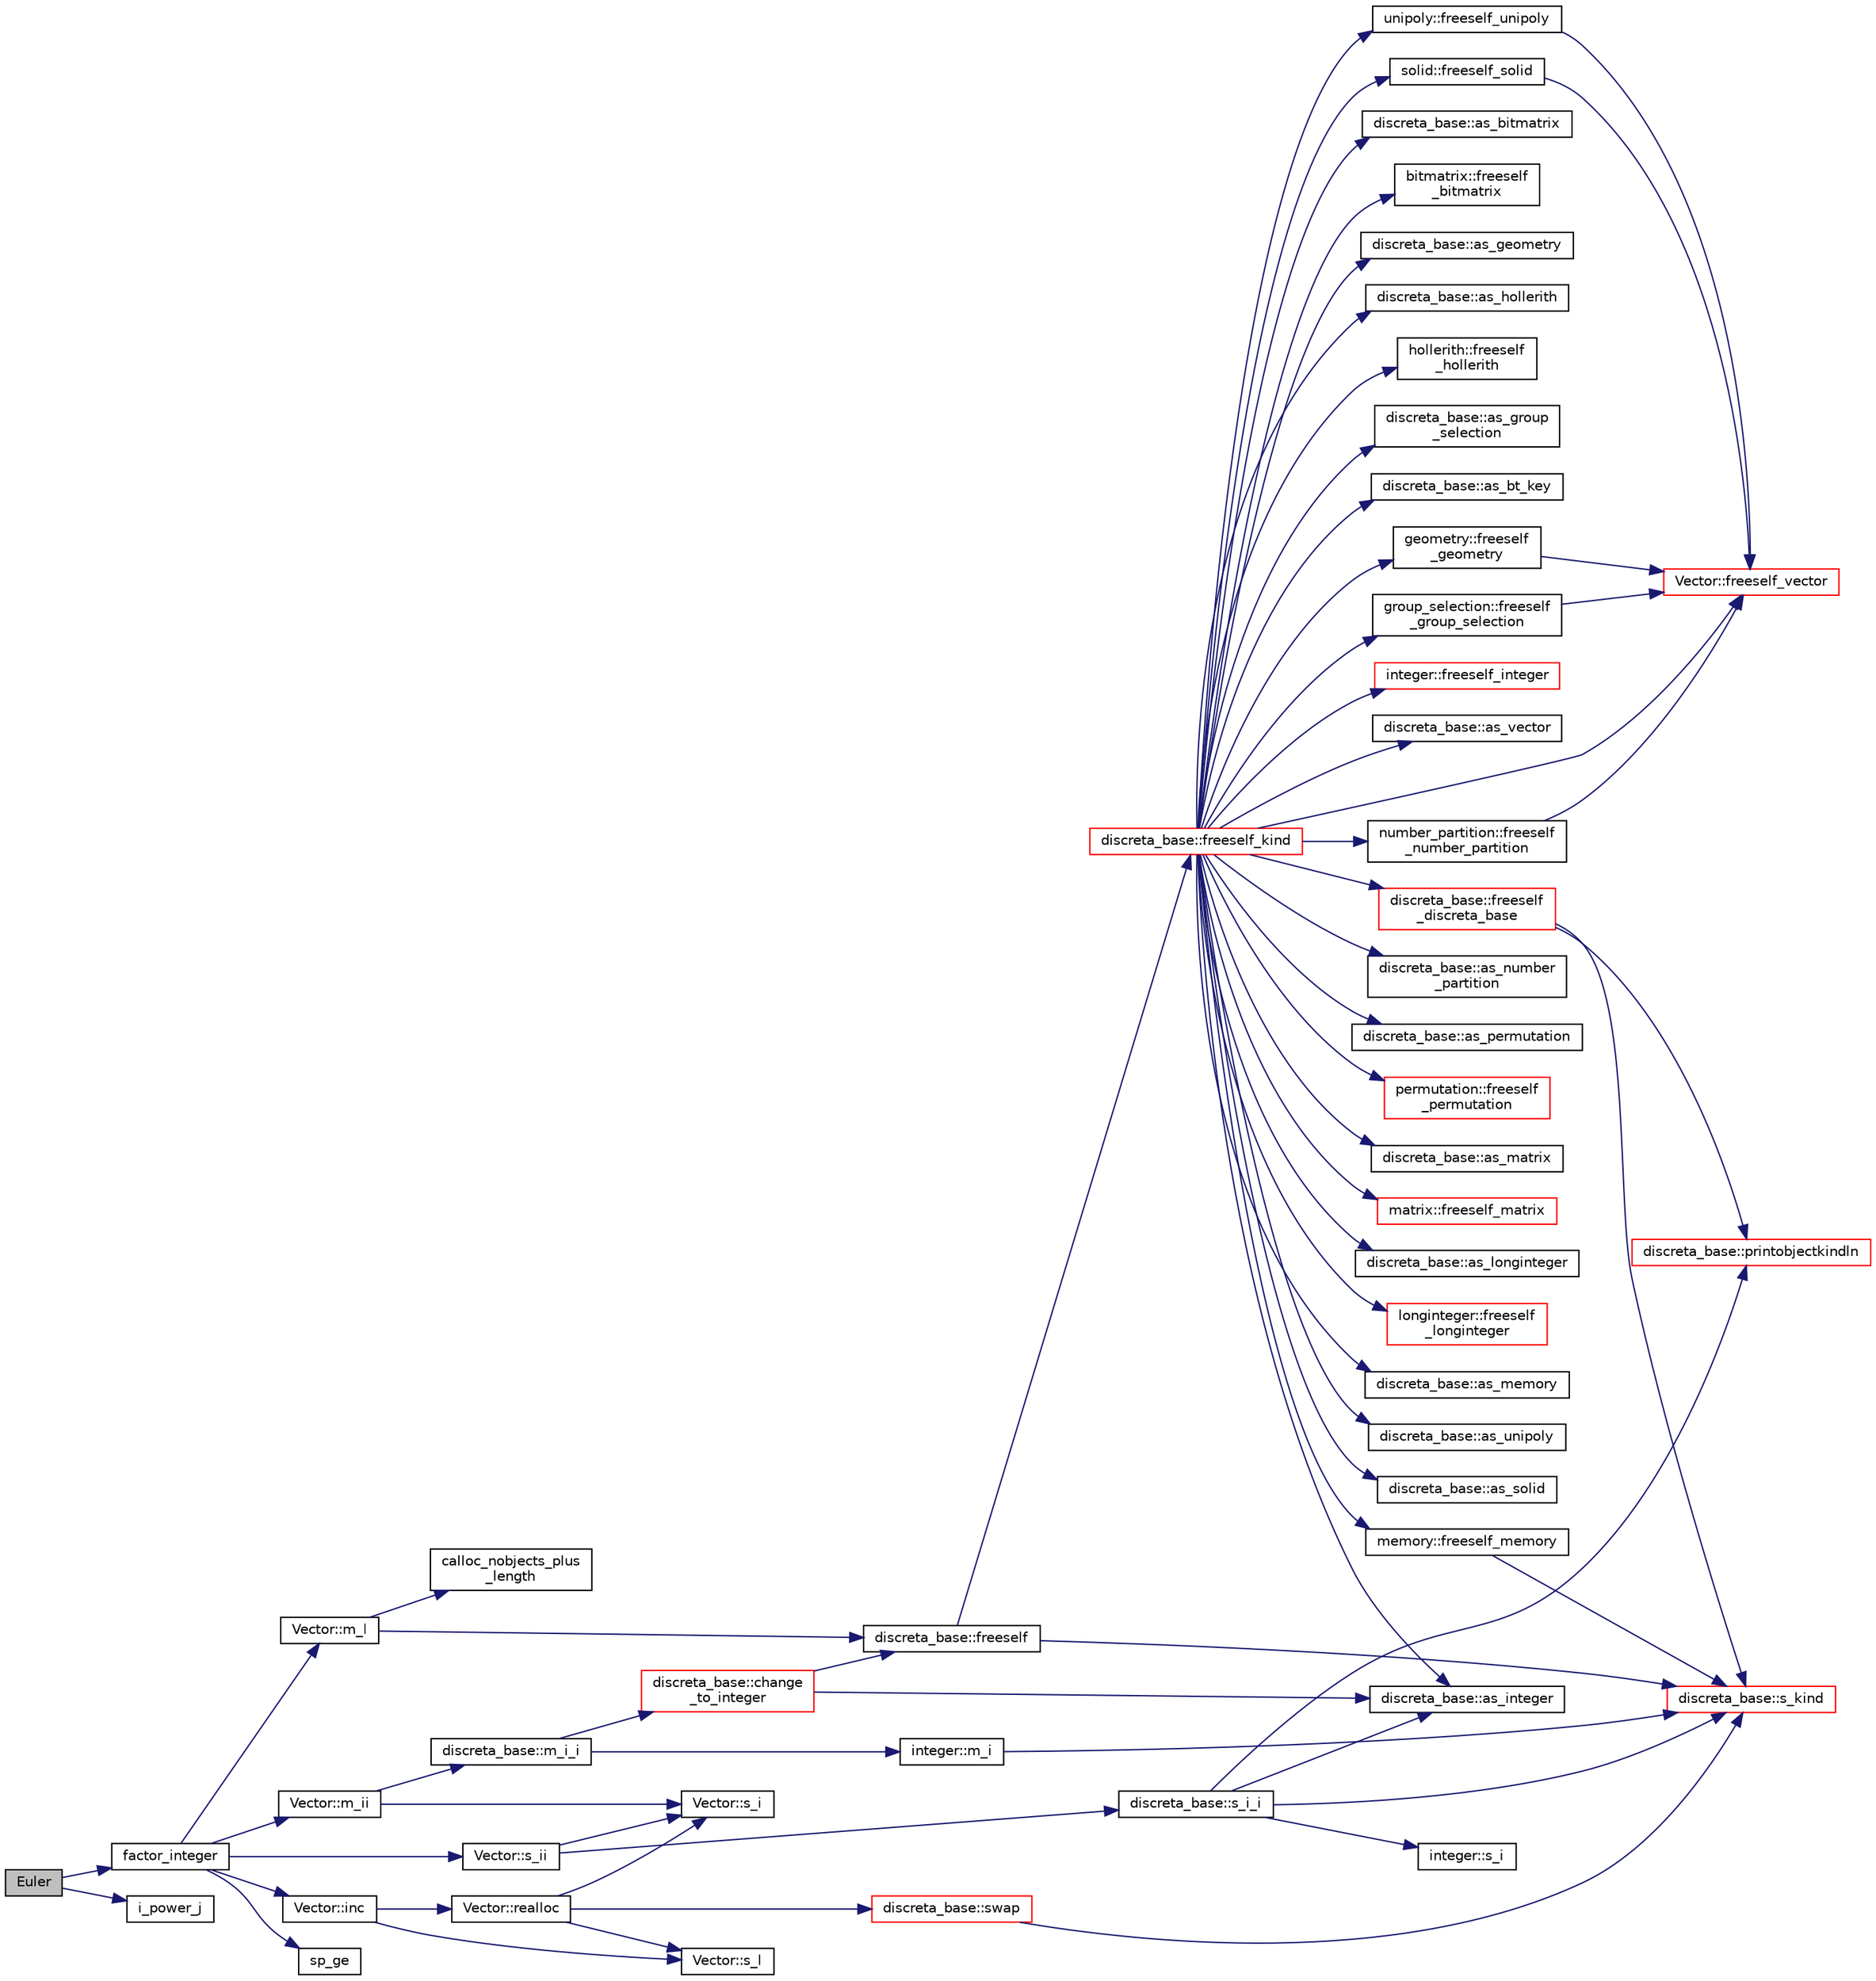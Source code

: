 digraph "Euler"
{
  edge [fontname="Helvetica",fontsize="10",labelfontname="Helvetica",labelfontsize="10"];
  node [fontname="Helvetica",fontsize="10",shape=record];
  rankdir="LR";
  Node1245 [label="Euler",height=0.2,width=0.4,color="black", fillcolor="grey75", style="filled", fontcolor="black"];
  Node1245 -> Node1246 [color="midnightblue",fontsize="10",style="solid",fontname="Helvetica"];
  Node1246 [label="factor_integer",height=0.2,width=0.4,color="black", fillcolor="white", style="filled",URL="$d3/d72/global_8_c.html#ab7a2d5a4156f2d475fa1b257a3380ef6"];
  Node1246 -> Node1247 [color="midnightblue",fontsize="10",style="solid",fontname="Helvetica"];
  Node1247 [label="Vector::m_l",height=0.2,width=0.4,color="black", fillcolor="white", style="filled",URL="$d5/db2/class_vector.html#a00f5520c2a6b4f5282a1a8bcf8ea74eb"];
  Node1247 -> Node1248 [color="midnightblue",fontsize="10",style="solid",fontname="Helvetica"];
  Node1248 [label="discreta_base::freeself",height=0.2,width=0.4,color="black", fillcolor="white", style="filled",URL="$d7/d71/classdiscreta__base.html#a9a3c9501a562293b5667c11b9174d6e5"];
  Node1248 -> Node1249 [color="midnightblue",fontsize="10",style="solid",fontname="Helvetica"];
  Node1249 [label="discreta_base::freeself_kind",height=0.2,width=0.4,color="red", fillcolor="white", style="filled",URL="$d7/d71/classdiscreta__base.html#a63a23ada2165b3838fab719ed458cec8"];
  Node1249 -> Node1250 [color="midnightblue",fontsize="10",style="solid",fontname="Helvetica"];
  Node1250 [label="discreta_base::freeself\l_discreta_base",height=0.2,width=0.4,color="red", fillcolor="white", style="filled",URL="$d7/d71/classdiscreta__base.html#a8b1ec2cee4566034441e066dc2c027db"];
  Node1250 -> Node1251 [color="midnightblue",fontsize="10",style="solid",fontname="Helvetica"];
  Node1251 [label="discreta_base::s_kind",height=0.2,width=0.4,color="red", fillcolor="white", style="filled",URL="$d7/d71/classdiscreta__base.html#a8a830025c74adbbc3362418a7c2ba157"];
  Node1250 -> Node1254 [color="midnightblue",fontsize="10",style="solid",fontname="Helvetica"];
  Node1254 [label="discreta_base::printobjectkindln",height=0.2,width=0.4,color="red", fillcolor="white", style="filled",URL="$d7/d71/classdiscreta__base.html#a677ccc8f392ebedde05e453f8cf59559"];
  Node1249 -> Node1257 [color="midnightblue",fontsize="10",style="solid",fontname="Helvetica"];
  Node1257 [label="discreta_base::as_integer",height=0.2,width=0.4,color="black", fillcolor="white", style="filled",URL="$d7/d71/classdiscreta__base.html#a00d7691eaf874fd283d942692fe8dd26"];
  Node1249 -> Node1258 [color="midnightblue",fontsize="10",style="solid",fontname="Helvetica"];
  Node1258 [label="integer::freeself_integer",height=0.2,width=0.4,color="red", fillcolor="white", style="filled",URL="$d0/de5/classinteger.html#a02eb557612c9db1820dd75a77151edc0"];
  Node1249 -> Node1259 [color="midnightblue",fontsize="10",style="solid",fontname="Helvetica"];
  Node1259 [label="discreta_base::as_vector",height=0.2,width=0.4,color="black", fillcolor="white", style="filled",URL="$d7/d71/classdiscreta__base.html#a7bdd6cae39c380b128ee9e17e42cf020"];
  Node1249 -> Node1260 [color="midnightblue",fontsize="10",style="solid",fontname="Helvetica"];
  Node1260 [label="Vector::freeself_vector",height=0.2,width=0.4,color="red", fillcolor="white", style="filled",URL="$d5/db2/class_vector.html#ad55c58937ca8fb342247a2c0fb572d20"];
  Node1249 -> Node1262 [color="midnightblue",fontsize="10",style="solid",fontname="Helvetica"];
  Node1262 [label="discreta_base::as_number\l_partition",height=0.2,width=0.4,color="black", fillcolor="white", style="filled",URL="$d7/d71/classdiscreta__base.html#a307aa09de0e925d46697707968ffab00"];
  Node1249 -> Node1263 [color="midnightblue",fontsize="10",style="solid",fontname="Helvetica"];
  Node1263 [label="number_partition::freeself\l_number_partition",height=0.2,width=0.4,color="black", fillcolor="white", style="filled",URL="$df/d50/classnumber__partition.html#aa74111c1c8cd218b654e7b7c1ca42eb5"];
  Node1263 -> Node1260 [color="midnightblue",fontsize="10",style="solid",fontname="Helvetica"];
  Node1249 -> Node1264 [color="midnightblue",fontsize="10",style="solid",fontname="Helvetica"];
  Node1264 [label="discreta_base::as_permutation",height=0.2,width=0.4,color="black", fillcolor="white", style="filled",URL="$d7/d71/classdiscreta__base.html#aa4e72f36a82984239b12ae831e131098"];
  Node1249 -> Node1265 [color="midnightblue",fontsize="10",style="solid",fontname="Helvetica"];
  Node1265 [label="permutation::freeself\l_permutation",height=0.2,width=0.4,color="red", fillcolor="white", style="filled",URL="$d0/d08/classpermutation.html#a1f86343fa765d71c976d79e5ce372c12"];
  Node1249 -> Node1266 [color="midnightblue",fontsize="10",style="solid",fontname="Helvetica"];
  Node1266 [label="discreta_base::as_matrix",height=0.2,width=0.4,color="black", fillcolor="white", style="filled",URL="$d7/d71/classdiscreta__base.html#ae4d7f56d917a4707b838fbffde6467ff"];
  Node1249 -> Node1267 [color="midnightblue",fontsize="10",style="solid",fontname="Helvetica"];
  Node1267 [label="matrix::freeself_matrix",height=0.2,width=0.4,color="red", fillcolor="white", style="filled",URL="$d1/d8d/classmatrix.html#ab47d61820499f35c15bf82fb6a3b9bd1"];
  Node1249 -> Node1269 [color="midnightblue",fontsize="10",style="solid",fontname="Helvetica"];
  Node1269 [label="discreta_base::as_longinteger",height=0.2,width=0.4,color="black", fillcolor="white", style="filled",URL="$d7/d71/classdiscreta__base.html#a20a094639eb711b10c8694c51937f7cd"];
  Node1249 -> Node1270 [color="midnightblue",fontsize="10",style="solid",fontname="Helvetica"];
  Node1270 [label="longinteger::freeself\l_longinteger",height=0.2,width=0.4,color="red", fillcolor="white", style="filled",URL="$d3/d71/classlonginteger.html#a82006f4b7c6bf897de0387497e16c219"];
  Node1249 -> Node1272 [color="midnightblue",fontsize="10",style="solid",fontname="Helvetica"];
  Node1272 [label="discreta_base::as_memory",height=0.2,width=0.4,color="black", fillcolor="white", style="filled",URL="$d7/d71/classdiscreta__base.html#ad94b2d7dce0cd4fa22db57f6e79c4bd2"];
  Node1249 -> Node1273 [color="midnightblue",fontsize="10",style="solid",fontname="Helvetica"];
  Node1273 [label="memory::freeself_memory",height=0.2,width=0.4,color="black", fillcolor="white", style="filled",URL="$d8/d99/classmemory.html#a19366f9105d79a0e818cc19255d7ef4f"];
  Node1273 -> Node1251 [color="midnightblue",fontsize="10",style="solid",fontname="Helvetica"];
  Node1249 -> Node1274 [color="midnightblue",fontsize="10",style="solid",fontname="Helvetica"];
  Node1274 [label="discreta_base::as_unipoly",height=0.2,width=0.4,color="black", fillcolor="white", style="filled",URL="$d7/d71/classdiscreta__base.html#ad50d8027f039fe5c2478cddb243adc9d"];
  Node1249 -> Node1275 [color="midnightblue",fontsize="10",style="solid",fontname="Helvetica"];
  Node1275 [label="unipoly::freeself_unipoly",height=0.2,width=0.4,color="black", fillcolor="white", style="filled",URL="$d1/d89/classunipoly.html#aad315db6c6adb555a0c63877aab7d27e"];
  Node1275 -> Node1260 [color="midnightblue",fontsize="10",style="solid",fontname="Helvetica"];
  Node1249 -> Node1276 [color="midnightblue",fontsize="10",style="solid",fontname="Helvetica"];
  Node1276 [label="discreta_base::as_solid",height=0.2,width=0.4,color="black", fillcolor="white", style="filled",URL="$d7/d71/classdiscreta__base.html#a1fc5f2b85ec97ab0a69dd64903c970a5"];
  Node1249 -> Node1277 [color="midnightblue",fontsize="10",style="solid",fontname="Helvetica"];
  Node1277 [label="solid::freeself_solid",height=0.2,width=0.4,color="black", fillcolor="white", style="filled",URL="$d8/def/classsolid.html#a84c2f0abd7b24b1cf2ccefa9c99567fe"];
  Node1277 -> Node1260 [color="midnightblue",fontsize="10",style="solid",fontname="Helvetica"];
  Node1249 -> Node1278 [color="midnightblue",fontsize="10",style="solid",fontname="Helvetica"];
  Node1278 [label="discreta_base::as_bitmatrix",height=0.2,width=0.4,color="black", fillcolor="white", style="filled",URL="$d7/d71/classdiscreta__base.html#a071ad54ea8ef6c9d1d15f532e5a76df6"];
  Node1249 -> Node1279 [color="midnightblue",fontsize="10",style="solid",fontname="Helvetica"];
  Node1279 [label="bitmatrix::freeself\l_bitmatrix",height=0.2,width=0.4,color="black", fillcolor="white", style="filled",URL="$de/dc8/classbitmatrix.html#a4b84eed56a244df63819eae6b7ba1eff"];
  Node1249 -> Node1280 [color="midnightblue",fontsize="10",style="solid",fontname="Helvetica"];
  Node1280 [label="discreta_base::as_geometry",height=0.2,width=0.4,color="black", fillcolor="white", style="filled",URL="$d7/d71/classdiscreta__base.html#a38fc7b4cdd830703e9d87354b79bc5c8"];
  Node1249 -> Node1281 [color="midnightblue",fontsize="10",style="solid",fontname="Helvetica"];
  Node1281 [label="geometry::freeself\l_geometry",height=0.2,width=0.4,color="black", fillcolor="white", style="filled",URL="$da/d44/classgeometry.html#a504b1b52d24b4ae00d9fd0b7838b57e6"];
  Node1281 -> Node1260 [color="midnightblue",fontsize="10",style="solid",fontname="Helvetica"];
  Node1249 -> Node1282 [color="midnightblue",fontsize="10",style="solid",fontname="Helvetica"];
  Node1282 [label="discreta_base::as_hollerith",height=0.2,width=0.4,color="black", fillcolor="white", style="filled",URL="$d7/d71/classdiscreta__base.html#a3e66f82711f314710107e2f29e589690"];
  Node1249 -> Node1283 [color="midnightblue",fontsize="10",style="solid",fontname="Helvetica"];
  Node1283 [label="hollerith::freeself\l_hollerith",height=0.2,width=0.4,color="black", fillcolor="white", style="filled",URL="$d8/d99/classhollerith.html#a240d1b30780c9e09323d0b3ad5e2d1f7"];
  Node1249 -> Node1284 [color="midnightblue",fontsize="10",style="solid",fontname="Helvetica"];
  Node1284 [label="discreta_base::as_group\l_selection",height=0.2,width=0.4,color="black", fillcolor="white", style="filled",URL="$d7/d71/classdiscreta__base.html#aae1bac4883c567718bef9fb610abbdc8"];
  Node1249 -> Node1285 [color="midnightblue",fontsize="10",style="solid",fontname="Helvetica"];
  Node1285 [label="group_selection::freeself\l_group_selection",height=0.2,width=0.4,color="black", fillcolor="white", style="filled",URL="$d6/db0/classgroup__selection.html#a778b1a466858bf7f90516eeba1795798"];
  Node1285 -> Node1260 [color="midnightblue",fontsize="10",style="solid",fontname="Helvetica"];
  Node1249 -> Node1286 [color="midnightblue",fontsize="10",style="solid",fontname="Helvetica"];
  Node1286 [label="discreta_base::as_bt_key",height=0.2,width=0.4,color="black", fillcolor="white", style="filled",URL="$d7/d71/classdiscreta__base.html#a2734c6e08dca17cf6588bd5064ec1b9f"];
  Node1248 -> Node1251 [color="midnightblue",fontsize="10",style="solid",fontname="Helvetica"];
  Node1247 -> Node1296 [color="midnightblue",fontsize="10",style="solid",fontname="Helvetica"];
  Node1296 [label="calloc_nobjects_plus\l_length",height=0.2,width=0.4,color="black", fillcolor="white", style="filled",URL="$d9/d60/discreta_8h.html#a71599d54c8c17dfa065a363f5cdd0aa4"];
  Node1246 -> Node1297 [color="midnightblue",fontsize="10",style="solid",fontname="Helvetica"];
  Node1297 [label="sp_ge",height=0.2,width=0.4,color="black", fillcolor="white", style="filled",URL="$de/dc5/algebra__and__number__theory_8h.html#a8f36bcc508c5ea2a184ab1e73f8ace22"];
  Node1246 -> Node1298 [color="midnightblue",fontsize="10",style="solid",fontname="Helvetica"];
  Node1298 [label="Vector::m_ii",height=0.2,width=0.4,color="black", fillcolor="white", style="filled",URL="$d5/db2/class_vector.html#aa6a97eabb43f192a47947f4f6acbb04d"];
  Node1298 -> Node1299 [color="midnightblue",fontsize="10",style="solid",fontname="Helvetica"];
  Node1299 [label="Vector::s_i",height=0.2,width=0.4,color="black", fillcolor="white", style="filled",URL="$d5/db2/class_vector.html#a1c4fe1752523df8119f70dd550244871"];
  Node1298 -> Node1300 [color="midnightblue",fontsize="10",style="solid",fontname="Helvetica"];
  Node1300 [label="discreta_base::m_i_i",height=0.2,width=0.4,color="black", fillcolor="white", style="filled",URL="$d7/d71/classdiscreta__base.html#aa231464a9d4bc233f66608021c9ad997"];
  Node1300 -> Node1301 [color="midnightblue",fontsize="10",style="solid",fontname="Helvetica"];
  Node1301 [label="discreta_base::change\l_to_integer",height=0.2,width=0.4,color="red", fillcolor="white", style="filled",URL="$d7/d71/classdiscreta__base.html#a58a5a5bd8f8e6f2dd7b4483b66dc7bb9"];
  Node1301 -> Node1248 [color="midnightblue",fontsize="10",style="solid",fontname="Helvetica"];
  Node1301 -> Node1257 [color="midnightblue",fontsize="10",style="solid",fontname="Helvetica"];
  Node1300 -> Node1324 [color="midnightblue",fontsize="10",style="solid",fontname="Helvetica"];
  Node1324 [label="integer::m_i",height=0.2,width=0.4,color="black", fillcolor="white", style="filled",URL="$d0/de5/classinteger.html#a869091f0a0f35f5354c8c4a70250e8a9"];
  Node1324 -> Node1251 [color="midnightblue",fontsize="10",style="solid",fontname="Helvetica"];
  Node1246 -> Node1325 [color="midnightblue",fontsize="10",style="solid",fontname="Helvetica"];
  Node1325 [label="Vector::s_ii",height=0.2,width=0.4,color="black", fillcolor="white", style="filled",URL="$d5/db2/class_vector.html#a75d4942cc7b9794717b4846c10520db8"];
  Node1325 -> Node1299 [color="midnightblue",fontsize="10",style="solid",fontname="Helvetica"];
  Node1325 -> Node1326 [color="midnightblue",fontsize="10",style="solid",fontname="Helvetica"];
  Node1326 [label="discreta_base::s_i_i",height=0.2,width=0.4,color="black", fillcolor="white", style="filled",URL="$d7/d71/classdiscreta__base.html#aadb92c01fbe69b3034b0214b33fbc735"];
  Node1326 -> Node1251 [color="midnightblue",fontsize="10",style="solid",fontname="Helvetica"];
  Node1326 -> Node1254 [color="midnightblue",fontsize="10",style="solid",fontname="Helvetica"];
  Node1326 -> Node1257 [color="midnightblue",fontsize="10",style="solid",fontname="Helvetica"];
  Node1326 -> Node1327 [color="midnightblue",fontsize="10",style="solid",fontname="Helvetica"];
  Node1327 [label="integer::s_i",height=0.2,width=0.4,color="black", fillcolor="white", style="filled",URL="$d0/de5/classinteger.html#adf28e9f94d4c844adaa950deeb80b904"];
  Node1246 -> Node1328 [color="midnightblue",fontsize="10",style="solid",fontname="Helvetica"];
  Node1328 [label="Vector::inc",height=0.2,width=0.4,color="black", fillcolor="white", style="filled",URL="$d5/db2/class_vector.html#a5f6fe0531bc3d9829becd8503e4156a3"];
  Node1328 -> Node1329 [color="midnightblue",fontsize="10",style="solid",fontname="Helvetica"];
  Node1329 [label="Vector::realloc",height=0.2,width=0.4,color="black", fillcolor="white", style="filled",URL="$d5/db2/class_vector.html#a00aff28a4a7cacc8c5aaf44b6f3fb3a5"];
  Node1329 -> Node1330 [color="midnightblue",fontsize="10",style="solid",fontname="Helvetica"];
  Node1330 [label="Vector::s_l",height=0.2,width=0.4,color="black", fillcolor="white", style="filled",URL="$d5/db2/class_vector.html#ad2dc082288f858d22a528832289e0704"];
  Node1329 -> Node1299 [color="midnightblue",fontsize="10",style="solid",fontname="Helvetica"];
  Node1329 -> Node1331 [color="midnightblue",fontsize="10",style="solid",fontname="Helvetica"];
  Node1331 [label="discreta_base::swap",height=0.2,width=0.4,color="red", fillcolor="white", style="filled",URL="$d7/d71/classdiscreta__base.html#a2e8acbb9d3476675dac5b6a583b0293e"];
  Node1331 -> Node1251 [color="midnightblue",fontsize="10",style="solid",fontname="Helvetica"];
  Node1328 -> Node1330 [color="midnightblue",fontsize="10",style="solid",fontname="Helvetica"];
  Node1245 -> Node1332 [color="midnightblue",fontsize="10",style="solid",fontname="Helvetica"];
  Node1332 [label="i_power_j",height=0.2,width=0.4,color="black", fillcolor="white", style="filled",URL="$de/dc5/algebra__and__number__theory_8h.html#a39b321523e8957d701618bb5cac542b5"];
}
